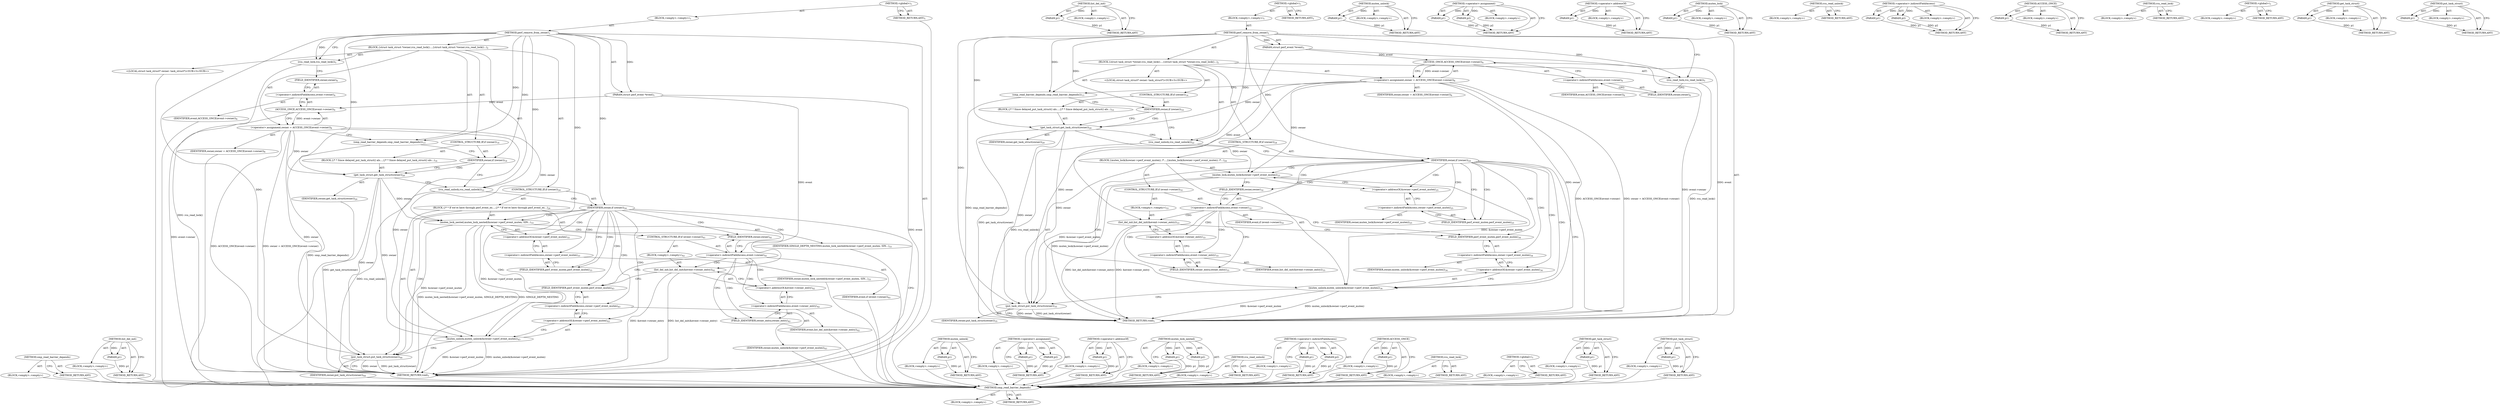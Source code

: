 digraph "put_task_struct" {
vulnerable_87 [label=<(METHOD,smp_read_barrier_depends)>];
vulnerable_88 [label=<(BLOCK,&lt;empty&gt;,&lt;empty&gt;)>];
vulnerable_89 [label=<(METHOD_RETURN,ANY)>];
vulnerable_105 [label=<(METHOD,list_del_init)>];
vulnerable_106 [label=<(PARAM,p1)>];
vulnerable_107 [label=<(BLOCK,&lt;empty&gt;,&lt;empty&gt;)>];
vulnerable_108 [label=<(METHOD_RETURN,ANY)>];
vulnerable_6 [label=<(METHOD,&lt;global&gt;)<SUB>1</SUB>>];
vulnerable_7 [label=<(BLOCK,&lt;empty&gt;,&lt;empty&gt;)<SUB>1</SUB>>];
vulnerable_8 [label=<(METHOD,perf_remove_from_owner)<SUB>1</SUB>>];
vulnerable_9 [label=<(PARAM,struct perf_event *event)<SUB>1</SUB>>];
vulnerable_10 [label=<(BLOCK,{
	struct task_struct *owner;

	rcu_read_lock()...,{
	struct task_struct *owner;

	rcu_read_lock()...)<SUB>2</SUB>>];
vulnerable_11 [label="<(LOCAL,struct task_struct* owner: task_struct*)<SUB>3</SUB>>"];
vulnerable_12 [label=<(rcu_read_lock,rcu_read_lock())<SUB>5</SUB>>];
vulnerable_13 [label=<(&lt;operator&gt;.assignment,owner = ACCESS_ONCE(event-&gt;owner))<SUB>6</SUB>>];
vulnerable_14 [label=<(IDENTIFIER,owner,owner = ACCESS_ONCE(event-&gt;owner))<SUB>6</SUB>>];
vulnerable_15 [label=<(ACCESS_ONCE,ACCESS_ONCE(event-&gt;owner))<SUB>6</SUB>>];
vulnerable_16 [label=<(&lt;operator&gt;.indirectFieldAccess,event-&gt;owner)<SUB>6</SUB>>];
vulnerable_17 [label=<(IDENTIFIER,event,ACCESS_ONCE(event-&gt;owner))<SUB>6</SUB>>];
vulnerable_18 [label=<(FIELD_IDENTIFIER,owner,owner)<SUB>6</SUB>>];
vulnerable_19 [label=<(smp_read_barrier_depends,smp_read_barrier_depends())<SUB>13</SUB>>];
vulnerable_20 [label=<(CONTROL_STRUCTURE,IF,if (owner))<SUB>14</SUB>>];
vulnerable_21 [label=<(IDENTIFIER,owner,if (owner))<SUB>14</SUB>>];
vulnerable_22 [label=<(BLOCK,{
		/*
		 * Since delayed_put_task_struct() als...,{
		/*
		 * Since delayed_put_task_struct() als...)<SUB>14</SUB>>];
vulnerable_23 [label=<(get_task_struct,get_task_struct(owner))<SUB>20</SUB>>];
vulnerable_24 [label=<(IDENTIFIER,owner,get_task_struct(owner))<SUB>20</SUB>>];
vulnerable_25 [label=<(rcu_read_unlock,rcu_read_unlock())<SUB>22</SUB>>];
vulnerable_26 [label=<(CONTROL_STRUCTURE,IF,if (owner))<SUB>24</SUB>>];
vulnerable_27 [label=<(IDENTIFIER,owner,if (owner))<SUB>24</SUB>>];
vulnerable_28 [label=<(BLOCK,{
		mutex_lock(&amp;owner-&gt;perf_event_mutex);
 		/*...,{
		mutex_lock(&amp;owner-&gt;perf_event_mutex);
 		/*...)<SUB>24</SUB>>];
vulnerable_29 [label=<(mutex_lock,mutex_lock(&amp;owner-&gt;perf_event_mutex))<SUB>25</SUB>>];
vulnerable_30 [label=<(&lt;operator&gt;.addressOf,&amp;owner-&gt;perf_event_mutex)<SUB>25</SUB>>];
vulnerable_31 [label=<(&lt;operator&gt;.indirectFieldAccess,owner-&gt;perf_event_mutex)<SUB>25</SUB>>];
vulnerable_32 [label=<(IDENTIFIER,owner,mutex_lock(&amp;owner-&gt;perf_event_mutex))<SUB>25</SUB>>];
vulnerable_33 [label=<(FIELD_IDENTIFIER,perf_event_mutex,perf_event_mutex)<SUB>25</SUB>>];
vulnerable_34 [label=<(CONTROL_STRUCTURE,IF,if (event-&gt;owner))<SUB>32</SUB>>];
vulnerable_35 [label=<(&lt;operator&gt;.indirectFieldAccess,event-&gt;owner)<SUB>32</SUB>>];
vulnerable_36 [label=<(IDENTIFIER,event,if (event-&gt;owner))<SUB>32</SUB>>];
vulnerable_37 [label=<(FIELD_IDENTIFIER,owner,owner)<SUB>32</SUB>>];
vulnerable_38 [label=<(BLOCK,&lt;empty&gt;,&lt;empty&gt;)<SUB>33</SUB>>];
vulnerable_39 [label=<(list_del_init,list_del_init(&amp;event-&gt;owner_entry))<SUB>33</SUB>>];
vulnerable_40 [label=<(&lt;operator&gt;.addressOf,&amp;event-&gt;owner_entry)<SUB>33</SUB>>];
vulnerable_41 [label=<(&lt;operator&gt;.indirectFieldAccess,event-&gt;owner_entry)<SUB>33</SUB>>];
vulnerable_42 [label=<(IDENTIFIER,event,list_del_init(&amp;event-&gt;owner_entry))<SUB>33</SUB>>];
vulnerable_43 [label=<(FIELD_IDENTIFIER,owner_entry,owner_entry)<SUB>33</SUB>>];
vulnerable_44 [label=<(mutex_unlock,mutex_unlock(&amp;owner-&gt;perf_event_mutex))<SUB>34</SUB>>];
vulnerable_45 [label=<(&lt;operator&gt;.addressOf,&amp;owner-&gt;perf_event_mutex)<SUB>34</SUB>>];
vulnerable_46 [label=<(&lt;operator&gt;.indirectFieldAccess,owner-&gt;perf_event_mutex)<SUB>34</SUB>>];
vulnerable_47 [label=<(IDENTIFIER,owner,mutex_unlock(&amp;owner-&gt;perf_event_mutex))<SUB>34</SUB>>];
vulnerable_48 [label=<(FIELD_IDENTIFIER,perf_event_mutex,perf_event_mutex)<SUB>34</SUB>>];
vulnerable_49 [label=<(put_task_struct,put_task_struct(owner))<SUB>35</SUB>>];
vulnerable_50 [label=<(IDENTIFIER,owner,put_task_struct(owner))<SUB>35</SUB>>];
vulnerable_51 [label=<(METHOD_RETURN,void)<SUB>1</SUB>>];
vulnerable_53 [label=<(METHOD_RETURN,ANY)<SUB>1</SUB>>];
vulnerable_109 [label=<(METHOD,mutex_unlock)>];
vulnerable_110 [label=<(PARAM,p1)>];
vulnerable_111 [label=<(BLOCK,&lt;empty&gt;,&lt;empty&gt;)>];
vulnerable_112 [label=<(METHOD_RETURN,ANY)>];
vulnerable_73 [label=<(METHOD,&lt;operator&gt;.assignment)>];
vulnerable_74 [label=<(PARAM,p1)>];
vulnerable_75 [label=<(PARAM,p2)>];
vulnerable_76 [label=<(BLOCK,&lt;empty&gt;,&lt;empty&gt;)>];
vulnerable_77 [label=<(METHOD_RETURN,ANY)>];
vulnerable_101 [label=<(METHOD,&lt;operator&gt;.addressOf)>];
vulnerable_102 [label=<(PARAM,p1)>];
vulnerable_103 [label=<(BLOCK,&lt;empty&gt;,&lt;empty&gt;)>];
vulnerable_104 [label=<(METHOD_RETURN,ANY)>];
vulnerable_97 [label=<(METHOD,mutex_lock)>];
vulnerable_98 [label=<(PARAM,p1)>];
vulnerable_99 [label=<(BLOCK,&lt;empty&gt;,&lt;empty&gt;)>];
vulnerable_100 [label=<(METHOD_RETURN,ANY)>];
vulnerable_94 [label=<(METHOD,rcu_read_unlock)>];
vulnerable_95 [label=<(BLOCK,&lt;empty&gt;,&lt;empty&gt;)>];
vulnerable_96 [label=<(METHOD_RETURN,ANY)>];
vulnerable_82 [label=<(METHOD,&lt;operator&gt;.indirectFieldAccess)>];
vulnerable_83 [label=<(PARAM,p1)>];
vulnerable_84 [label=<(PARAM,p2)>];
vulnerable_85 [label=<(BLOCK,&lt;empty&gt;,&lt;empty&gt;)>];
vulnerable_86 [label=<(METHOD_RETURN,ANY)>];
vulnerable_78 [label=<(METHOD,ACCESS_ONCE)>];
vulnerable_79 [label=<(PARAM,p1)>];
vulnerable_80 [label=<(BLOCK,&lt;empty&gt;,&lt;empty&gt;)>];
vulnerable_81 [label=<(METHOD_RETURN,ANY)>];
vulnerable_70 [label=<(METHOD,rcu_read_lock)>];
vulnerable_71 [label=<(BLOCK,&lt;empty&gt;,&lt;empty&gt;)>];
vulnerable_72 [label=<(METHOD_RETURN,ANY)>];
vulnerable_64 [label=<(METHOD,&lt;global&gt;)<SUB>1</SUB>>];
vulnerable_65 [label=<(BLOCK,&lt;empty&gt;,&lt;empty&gt;)>];
vulnerable_66 [label=<(METHOD_RETURN,ANY)>];
vulnerable_90 [label=<(METHOD,get_task_struct)>];
vulnerable_91 [label=<(PARAM,p1)>];
vulnerable_92 [label=<(BLOCK,&lt;empty&gt;,&lt;empty&gt;)>];
vulnerable_93 [label=<(METHOD_RETURN,ANY)>];
vulnerable_113 [label=<(METHOD,put_task_struct)>];
vulnerable_114 [label=<(PARAM,p1)>];
vulnerable_115 [label=<(BLOCK,&lt;empty&gt;,&lt;empty&gt;)>];
vulnerable_116 [label=<(METHOD_RETURN,ANY)>];
fixed_88 [label=<(METHOD,smp_read_barrier_depends)>];
fixed_89 [label=<(BLOCK,&lt;empty&gt;,&lt;empty&gt;)>];
fixed_90 [label=<(METHOD_RETURN,ANY)>];
fixed_107 [label=<(METHOD,list_del_init)>];
fixed_108 [label=<(PARAM,p1)>];
fixed_109 [label=<(BLOCK,&lt;empty&gt;,&lt;empty&gt;)>];
fixed_110 [label=<(METHOD_RETURN,ANY)>];
fixed_6 [label=<(METHOD,&lt;global&gt;)<SUB>1</SUB>>];
fixed_7 [label=<(BLOCK,&lt;empty&gt;,&lt;empty&gt;)<SUB>1</SUB>>];
fixed_8 [label=<(METHOD,perf_remove_from_owner)<SUB>1</SUB>>];
fixed_9 [label=<(PARAM,struct perf_event *event)<SUB>1</SUB>>];
fixed_10 [label=<(BLOCK,{
	struct task_struct *owner;

	rcu_read_lock()...,{
	struct task_struct *owner;

	rcu_read_lock()...)<SUB>2</SUB>>];
fixed_11 [label="<(LOCAL,struct task_struct* owner: task_struct*)<SUB>3</SUB>>"];
fixed_12 [label=<(rcu_read_lock,rcu_read_lock())<SUB>5</SUB>>];
fixed_13 [label=<(&lt;operator&gt;.assignment,owner = ACCESS_ONCE(event-&gt;owner))<SUB>6</SUB>>];
fixed_14 [label=<(IDENTIFIER,owner,owner = ACCESS_ONCE(event-&gt;owner))<SUB>6</SUB>>];
fixed_15 [label=<(ACCESS_ONCE,ACCESS_ONCE(event-&gt;owner))<SUB>6</SUB>>];
fixed_16 [label=<(&lt;operator&gt;.indirectFieldAccess,event-&gt;owner)<SUB>6</SUB>>];
fixed_17 [label=<(IDENTIFIER,event,ACCESS_ONCE(event-&gt;owner))<SUB>6</SUB>>];
fixed_18 [label=<(FIELD_IDENTIFIER,owner,owner)<SUB>6</SUB>>];
fixed_19 [label=<(smp_read_barrier_depends,smp_read_barrier_depends())<SUB>13</SUB>>];
fixed_20 [label=<(CONTROL_STRUCTURE,IF,if (owner))<SUB>14</SUB>>];
fixed_21 [label=<(IDENTIFIER,owner,if (owner))<SUB>14</SUB>>];
fixed_22 [label=<(BLOCK,{
		/*
		 * Since delayed_put_task_struct() als...,{
		/*
		 * Since delayed_put_task_struct() als...)<SUB>14</SUB>>];
fixed_23 [label=<(get_task_struct,get_task_struct(owner))<SUB>20</SUB>>];
fixed_24 [label=<(IDENTIFIER,owner,get_task_struct(owner))<SUB>20</SUB>>];
fixed_25 [label=<(rcu_read_unlock,rcu_read_unlock())<SUB>22</SUB>>];
fixed_26 [label=<(CONTROL_STRUCTURE,IF,if (owner))<SUB>24</SUB>>];
fixed_27 [label=<(IDENTIFIER,owner,if (owner))<SUB>24</SUB>>];
fixed_28 [label=<(BLOCK,{
		/*
		 * If we're here through perf_event_ex...,{
		/*
		 * If we're here through perf_event_ex...)<SUB>24</SUB>>];
fixed_29 [label=<(mutex_lock_nested,mutex_lock_nested(&amp;owner-&gt;perf_event_mutex, SIN...)<SUB>33</SUB>>];
fixed_30 [label=<(&lt;operator&gt;.addressOf,&amp;owner-&gt;perf_event_mutex)<SUB>33</SUB>>];
fixed_31 [label=<(&lt;operator&gt;.indirectFieldAccess,owner-&gt;perf_event_mutex)<SUB>33</SUB>>];
fixed_32 [label=<(IDENTIFIER,owner,mutex_lock_nested(&amp;owner-&gt;perf_event_mutex, SIN...)<SUB>33</SUB>>];
fixed_33 [label=<(FIELD_IDENTIFIER,perf_event_mutex,perf_event_mutex)<SUB>33</SUB>>];
fixed_34 [label=<(IDENTIFIER,SINGLE_DEPTH_NESTING,mutex_lock_nested(&amp;owner-&gt;perf_event_mutex, SIN...)<SUB>33</SUB>>];
fixed_35 [label=<(CONTROL_STRUCTURE,IF,if (event-&gt;owner))<SUB>41</SUB>>];
fixed_36 [label=<(&lt;operator&gt;.indirectFieldAccess,event-&gt;owner)<SUB>41</SUB>>];
fixed_37 [label=<(IDENTIFIER,event,if (event-&gt;owner))<SUB>41</SUB>>];
fixed_38 [label=<(FIELD_IDENTIFIER,owner,owner)<SUB>41</SUB>>];
fixed_39 [label=<(BLOCK,&lt;empty&gt;,&lt;empty&gt;)<SUB>42</SUB>>];
fixed_40 [label=<(list_del_init,list_del_init(&amp;event-&gt;owner_entry))<SUB>42</SUB>>];
fixed_41 [label=<(&lt;operator&gt;.addressOf,&amp;event-&gt;owner_entry)<SUB>42</SUB>>];
fixed_42 [label=<(&lt;operator&gt;.indirectFieldAccess,event-&gt;owner_entry)<SUB>42</SUB>>];
fixed_43 [label=<(IDENTIFIER,event,list_del_init(&amp;event-&gt;owner_entry))<SUB>42</SUB>>];
fixed_44 [label=<(FIELD_IDENTIFIER,owner_entry,owner_entry)<SUB>42</SUB>>];
fixed_45 [label=<(mutex_unlock,mutex_unlock(&amp;owner-&gt;perf_event_mutex))<SUB>43</SUB>>];
fixed_46 [label=<(&lt;operator&gt;.addressOf,&amp;owner-&gt;perf_event_mutex)<SUB>43</SUB>>];
fixed_47 [label=<(&lt;operator&gt;.indirectFieldAccess,owner-&gt;perf_event_mutex)<SUB>43</SUB>>];
fixed_48 [label=<(IDENTIFIER,owner,mutex_unlock(&amp;owner-&gt;perf_event_mutex))<SUB>43</SUB>>];
fixed_49 [label=<(FIELD_IDENTIFIER,perf_event_mutex,perf_event_mutex)<SUB>43</SUB>>];
fixed_50 [label=<(put_task_struct,put_task_struct(owner))<SUB>44</SUB>>];
fixed_51 [label=<(IDENTIFIER,owner,put_task_struct(owner))<SUB>44</SUB>>];
fixed_52 [label=<(METHOD_RETURN,void)<SUB>1</SUB>>];
fixed_54 [label=<(METHOD_RETURN,ANY)<SUB>1</SUB>>];
fixed_111 [label=<(METHOD,mutex_unlock)>];
fixed_112 [label=<(PARAM,p1)>];
fixed_113 [label=<(BLOCK,&lt;empty&gt;,&lt;empty&gt;)>];
fixed_114 [label=<(METHOD_RETURN,ANY)>];
fixed_74 [label=<(METHOD,&lt;operator&gt;.assignment)>];
fixed_75 [label=<(PARAM,p1)>];
fixed_76 [label=<(PARAM,p2)>];
fixed_77 [label=<(BLOCK,&lt;empty&gt;,&lt;empty&gt;)>];
fixed_78 [label=<(METHOD_RETURN,ANY)>];
fixed_103 [label=<(METHOD,&lt;operator&gt;.addressOf)>];
fixed_104 [label=<(PARAM,p1)>];
fixed_105 [label=<(BLOCK,&lt;empty&gt;,&lt;empty&gt;)>];
fixed_106 [label=<(METHOD_RETURN,ANY)>];
fixed_98 [label=<(METHOD,mutex_lock_nested)>];
fixed_99 [label=<(PARAM,p1)>];
fixed_100 [label=<(PARAM,p2)>];
fixed_101 [label=<(BLOCK,&lt;empty&gt;,&lt;empty&gt;)>];
fixed_102 [label=<(METHOD_RETURN,ANY)>];
fixed_95 [label=<(METHOD,rcu_read_unlock)>];
fixed_96 [label=<(BLOCK,&lt;empty&gt;,&lt;empty&gt;)>];
fixed_97 [label=<(METHOD_RETURN,ANY)>];
fixed_83 [label=<(METHOD,&lt;operator&gt;.indirectFieldAccess)>];
fixed_84 [label=<(PARAM,p1)>];
fixed_85 [label=<(PARAM,p2)>];
fixed_86 [label=<(BLOCK,&lt;empty&gt;,&lt;empty&gt;)>];
fixed_87 [label=<(METHOD_RETURN,ANY)>];
fixed_79 [label=<(METHOD,ACCESS_ONCE)>];
fixed_80 [label=<(PARAM,p1)>];
fixed_81 [label=<(BLOCK,&lt;empty&gt;,&lt;empty&gt;)>];
fixed_82 [label=<(METHOD_RETURN,ANY)>];
fixed_71 [label=<(METHOD,rcu_read_lock)>];
fixed_72 [label=<(BLOCK,&lt;empty&gt;,&lt;empty&gt;)>];
fixed_73 [label=<(METHOD_RETURN,ANY)>];
fixed_65 [label=<(METHOD,&lt;global&gt;)<SUB>1</SUB>>];
fixed_66 [label=<(BLOCK,&lt;empty&gt;,&lt;empty&gt;)>];
fixed_67 [label=<(METHOD_RETURN,ANY)>];
fixed_91 [label=<(METHOD,get_task_struct)>];
fixed_92 [label=<(PARAM,p1)>];
fixed_93 [label=<(BLOCK,&lt;empty&gt;,&lt;empty&gt;)>];
fixed_94 [label=<(METHOD_RETURN,ANY)>];
fixed_115 [label=<(METHOD,put_task_struct)>];
fixed_116 [label=<(PARAM,p1)>];
fixed_117 [label=<(BLOCK,&lt;empty&gt;,&lt;empty&gt;)>];
fixed_118 [label=<(METHOD_RETURN,ANY)>];
vulnerable_87 -> vulnerable_88  [key=0, label="AST: "];
vulnerable_87 -> vulnerable_89  [key=0, label="AST: "];
vulnerable_87 -> vulnerable_89  [key=1, label="CFG: "];
vulnerable_105 -> vulnerable_106  [key=0, label="AST: "];
vulnerable_105 -> vulnerable_106  [key=1, label="DDG: "];
vulnerable_105 -> vulnerable_107  [key=0, label="AST: "];
vulnerable_105 -> vulnerable_108  [key=0, label="AST: "];
vulnerable_105 -> vulnerable_108  [key=1, label="CFG: "];
vulnerable_106 -> vulnerable_108  [key=0, label="DDG: p1"];
vulnerable_6 -> vulnerable_7  [key=0, label="AST: "];
vulnerable_6 -> vulnerable_53  [key=0, label="AST: "];
vulnerable_6 -> vulnerable_53  [key=1, label="CFG: "];
vulnerable_7 -> vulnerable_8  [key=0, label="AST: "];
vulnerable_8 -> vulnerable_9  [key=0, label="AST: "];
vulnerable_8 -> vulnerable_9  [key=1, label="DDG: "];
vulnerable_8 -> vulnerable_10  [key=0, label="AST: "];
vulnerable_8 -> vulnerable_51  [key=0, label="AST: "];
vulnerable_8 -> vulnerable_12  [key=0, label="CFG: "];
vulnerable_8 -> vulnerable_12  [key=1, label="DDG: "];
vulnerable_8 -> vulnerable_19  [key=0, label="DDG: "];
vulnerable_8 -> vulnerable_25  [key=0, label="DDG: "];
vulnerable_8 -> vulnerable_21  [key=0, label="DDG: "];
vulnerable_8 -> vulnerable_27  [key=0, label="DDG: "];
vulnerable_8 -> vulnerable_23  [key=0, label="DDG: "];
vulnerable_8 -> vulnerable_49  [key=0, label="DDG: "];
vulnerable_9 -> vulnerable_51  [key=0, label="DDG: event"];
vulnerable_9 -> vulnerable_15  [key=0, label="DDG: event"];
vulnerable_9 -> vulnerable_39  [key=0, label="DDG: event"];
vulnerable_10 -> vulnerable_11  [key=0, label="AST: "];
vulnerable_10 -> vulnerable_12  [key=0, label="AST: "];
vulnerable_10 -> vulnerable_13  [key=0, label="AST: "];
vulnerable_10 -> vulnerable_19  [key=0, label="AST: "];
vulnerable_10 -> vulnerable_20  [key=0, label="AST: "];
vulnerable_10 -> vulnerable_25  [key=0, label="AST: "];
vulnerable_10 -> vulnerable_26  [key=0, label="AST: "];
vulnerable_12 -> vulnerable_18  [key=0, label="CFG: "];
vulnerable_12 -> vulnerable_51  [key=0, label="DDG: rcu_read_lock()"];
vulnerable_13 -> vulnerable_14  [key=0, label="AST: "];
vulnerable_13 -> vulnerable_15  [key=0, label="AST: "];
vulnerable_13 -> vulnerable_19  [key=0, label="CFG: "];
vulnerable_13 -> vulnerable_51  [key=0, label="DDG: ACCESS_ONCE(event-&gt;owner)"];
vulnerable_13 -> vulnerable_51  [key=1, label="DDG: owner = ACCESS_ONCE(event-&gt;owner)"];
vulnerable_13 -> vulnerable_23  [key=0, label="DDG: owner"];
vulnerable_13 -> vulnerable_29  [key=0, label="DDG: owner"];
vulnerable_13 -> vulnerable_44  [key=0, label="DDG: owner"];
vulnerable_13 -> vulnerable_49  [key=0, label="DDG: owner"];
vulnerable_15 -> vulnerable_16  [key=0, label="AST: "];
vulnerable_15 -> vulnerable_13  [key=0, label="CFG: "];
vulnerable_15 -> vulnerable_13  [key=1, label="DDG: event-&gt;owner"];
vulnerable_15 -> vulnerable_51  [key=0, label="DDG: event-&gt;owner"];
vulnerable_16 -> vulnerable_17  [key=0, label="AST: "];
vulnerable_16 -> vulnerable_18  [key=0, label="AST: "];
vulnerable_16 -> vulnerable_15  [key=0, label="CFG: "];
vulnerable_18 -> vulnerable_16  [key=0, label="CFG: "];
vulnerable_19 -> vulnerable_21  [key=0, label="CFG: "];
vulnerable_19 -> vulnerable_51  [key=0, label="DDG: smp_read_barrier_depends()"];
vulnerable_20 -> vulnerable_21  [key=0, label="AST: "];
vulnerable_20 -> vulnerable_22  [key=0, label="AST: "];
vulnerable_21 -> vulnerable_25  [key=0, label="CFG: "];
vulnerable_21 -> vulnerable_23  [key=0, label="CFG: "];
vulnerable_21 -> vulnerable_23  [key=1, label="CDG: "];
vulnerable_22 -> vulnerable_23  [key=0, label="AST: "];
vulnerable_23 -> vulnerable_24  [key=0, label="AST: "];
vulnerable_23 -> vulnerable_25  [key=0, label="CFG: "];
vulnerable_23 -> vulnerable_51  [key=0, label="DDG: get_task_struct(owner)"];
vulnerable_23 -> vulnerable_29  [key=0, label="DDG: owner"];
vulnerable_23 -> vulnerable_44  [key=0, label="DDG: owner"];
vulnerable_23 -> vulnerable_49  [key=0, label="DDG: owner"];
vulnerable_25 -> vulnerable_27  [key=0, label="CFG: "];
vulnerable_25 -> vulnerable_51  [key=0, label="DDG: rcu_read_unlock()"];
vulnerable_26 -> vulnerable_27  [key=0, label="AST: "];
vulnerable_26 -> vulnerable_28  [key=0, label="AST: "];
vulnerable_27 -> vulnerable_51  [key=0, label="CFG: "];
vulnerable_27 -> vulnerable_33  [key=0, label="CFG: "];
vulnerable_27 -> vulnerable_33  [key=1, label="CDG: "];
vulnerable_27 -> vulnerable_30  [key=0, label="CDG: "];
vulnerable_27 -> vulnerable_29  [key=0, label="CDG: "];
vulnerable_27 -> vulnerable_48  [key=0, label="CDG: "];
vulnerable_27 -> vulnerable_49  [key=0, label="CDG: "];
vulnerable_27 -> vulnerable_44  [key=0, label="CDG: "];
vulnerable_27 -> vulnerable_35  [key=0, label="CDG: "];
vulnerable_27 -> vulnerable_37  [key=0, label="CDG: "];
vulnerable_27 -> vulnerable_46  [key=0, label="CDG: "];
vulnerable_27 -> vulnerable_45  [key=0, label="CDG: "];
vulnerable_27 -> vulnerable_31  [key=0, label="CDG: "];
vulnerable_28 -> vulnerable_29  [key=0, label="AST: "];
vulnerable_28 -> vulnerable_34  [key=0, label="AST: "];
vulnerable_28 -> vulnerable_44  [key=0, label="AST: "];
vulnerable_28 -> vulnerable_49  [key=0, label="AST: "];
vulnerable_29 -> vulnerable_30  [key=0, label="AST: "];
vulnerable_29 -> vulnerable_37  [key=0, label="CFG: "];
vulnerable_29 -> vulnerable_51  [key=0, label="DDG: mutex_lock(&amp;owner-&gt;perf_event_mutex)"];
vulnerable_29 -> vulnerable_44  [key=0, label="DDG: &amp;owner-&gt;perf_event_mutex"];
vulnerable_29 -> vulnerable_49  [key=0, label="DDG: &amp;owner-&gt;perf_event_mutex"];
vulnerable_30 -> vulnerable_31  [key=0, label="AST: "];
vulnerable_30 -> vulnerable_29  [key=0, label="CFG: "];
vulnerable_31 -> vulnerable_32  [key=0, label="AST: "];
vulnerable_31 -> vulnerable_33  [key=0, label="AST: "];
vulnerable_31 -> vulnerable_30  [key=0, label="CFG: "];
vulnerable_33 -> vulnerable_31  [key=0, label="CFG: "];
vulnerable_34 -> vulnerable_35  [key=0, label="AST: "];
vulnerable_34 -> vulnerable_38  [key=0, label="AST: "];
vulnerable_35 -> vulnerable_36  [key=0, label="AST: "];
vulnerable_35 -> vulnerable_37  [key=0, label="AST: "];
vulnerable_35 -> vulnerable_43  [key=0, label="CFG: "];
vulnerable_35 -> vulnerable_43  [key=1, label="CDG: "];
vulnerable_35 -> vulnerable_48  [key=0, label="CFG: "];
vulnerable_35 -> vulnerable_40  [key=0, label="CDG: "];
vulnerable_35 -> vulnerable_41  [key=0, label="CDG: "];
vulnerable_35 -> vulnerable_39  [key=0, label="CDG: "];
vulnerable_37 -> vulnerable_35  [key=0, label="CFG: "];
vulnerable_38 -> vulnerable_39  [key=0, label="AST: "];
vulnerable_39 -> vulnerable_40  [key=0, label="AST: "];
vulnerable_39 -> vulnerable_48  [key=0, label="CFG: "];
vulnerable_39 -> vulnerable_51  [key=0, label="DDG: &amp;event-&gt;owner_entry"];
vulnerable_39 -> vulnerable_51  [key=1, label="DDG: list_del_init(&amp;event-&gt;owner_entry)"];
vulnerable_40 -> vulnerable_41  [key=0, label="AST: "];
vulnerable_40 -> vulnerable_39  [key=0, label="CFG: "];
vulnerable_41 -> vulnerable_42  [key=0, label="AST: "];
vulnerable_41 -> vulnerable_43  [key=0, label="AST: "];
vulnerable_41 -> vulnerable_40  [key=0, label="CFG: "];
vulnerable_43 -> vulnerable_41  [key=0, label="CFG: "];
vulnerable_44 -> vulnerable_45  [key=0, label="AST: "];
vulnerable_44 -> vulnerable_49  [key=0, label="CFG: "];
vulnerable_44 -> vulnerable_51  [key=0, label="DDG: &amp;owner-&gt;perf_event_mutex"];
vulnerable_44 -> vulnerable_51  [key=1, label="DDG: mutex_unlock(&amp;owner-&gt;perf_event_mutex)"];
vulnerable_45 -> vulnerable_46  [key=0, label="AST: "];
vulnerable_45 -> vulnerable_44  [key=0, label="CFG: "];
vulnerable_46 -> vulnerable_47  [key=0, label="AST: "];
vulnerable_46 -> vulnerable_48  [key=0, label="AST: "];
vulnerable_46 -> vulnerable_45  [key=0, label="CFG: "];
vulnerable_48 -> vulnerable_46  [key=0, label="CFG: "];
vulnerable_49 -> vulnerable_50  [key=0, label="AST: "];
vulnerable_49 -> vulnerable_51  [key=0, label="CFG: "];
vulnerable_49 -> vulnerable_51  [key=1, label="DDG: owner"];
vulnerable_49 -> vulnerable_51  [key=2, label="DDG: put_task_struct(owner)"];
vulnerable_109 -> vulnerable_110  [key=0, label="AST: "];
vulnerable_109 -> vulnerable_110  [key=1, label="DDG: "];
vulnerable_109 -> vulnerable_111  [key=0, label="AST: "];
vulnerable_109 -> vulnerable_112  [key=0, label="AST: "];
vulnerable_109 -> vulnerable_112  [key=1, label="CFG: "];
vulnerable_110 -> vulnerable_112  [key=0, label="DDG: p1"];
vulnerable_73 -> vulnerable_74  [key=0, label="AST: "];
vulnerable_73 -> vulnerable_74  [key=1, label="DDG: "];
vulnerable_73 -> vulnerable_76  [key=0, label="AST: "];
vulnerable_73 -> vulnerable_75  [key=0, label="AST: "];
vulnerable_73 -> vulnerable_75  [key=1, label="DDG: "];
vulnerable_73 -> vulnerable_77  [key=0, label="AST: "];
vulnerable_73 -> vulnerable_77  [key=1, label="CFG: "];
vulnerable_74 -> vulnerable_77  [key=0, label="DDG: p1"];
vulnerable_75 -> vulnerable_77  [key=0, label="DDG: p2"];
vulnerable_101 -> vulnerable_102  [key=0, label="AST: "];
vulnerable_101 -> vulnerable_102  [key=1, label="DDG: "];
vulnerable_101 -> vulnerable_103  [key=0, label="AST: "];
vulnerable_101 -> vulnerable_104  [key=0, label="AST: "];
vulnerable_101 -> vulnerable_104  [key=1, label="CFG: "];
vulnerable_102 -> vulnerable_104  [key=0, label="DDG: p1"];
vulnerable_97 -> vulnerable_98  [key=0, label="AST: "];
vulnerable_97 -> vulnerable_98  [key=1, label="DDG: "];
vulnerable_97 -> vulnerable_99  [key=0, label="AST: "];
vulnerable_97 -> vulnerable_100  [key=0, label="AST: "];
vulnerable_97 -> vulnerable_100  [key=1, label="CFG: "];
vulnerable_98 -> vulnerable_100  [key=0, label="DDG: p1"];
vulnerable_94 -> vulnerable_95  [key=0, label="AST: "];
vulnerable_94 -> vulnerable_96  [key=0, label="AST: "];
vulnerable_94 -> vulnerable_96  [key=1, label="CFG: "];
vulnerable_82 -> vulnerable_83  [key=0, label="AST: "];
vulnerable_82 -> vulnerable_83  [key=1, label="DDG: "];
vulnerable_82 -> vulnerable_85  [key=0, label="AST: "];
vulnerable_82 -> vulnerable_84  [key=0, label="AST: "];
vulnerable_82 -> vulnerable_84  [key=1, label="DDG: "];
vulnerable_82 -> vulnerable_86  [key=0, label="AST: "];
vulnerable_82 -> vulnerable_86  [key=1, label="CFG: "];
vulnerable_83 -> vulnerable_86  [key=0, label="DDG: p1"];
vulnerable_84 -> vulnerable_86  [key=0, label="DDG: p2"];
vulnerable_78 -> vulnerable_79  [key=0, label="AST: "];
vulnerable_78 -> vulnerable_79  [key=1, label="DDG: "];
vulnerable_78 -> vulnerable_80  [key=0, label="AST: "];
vulnerable_78 -> vulnerable_81  [key=0, label="AST: "];
vulnerable_78 -> vulnerable_81  [key=1, label="CFG: "];
vulnerable_79 -> vulnerable_81  [key=0, label="DDG: p1"];
vulnerable_70 -> vulnerable_71  [key=0, label="AST: "];
vulnerable_70 -> vulnerable_72  [key=0, label="AST: "];
vulnerable_70 -> vulnerable_72  [key=1, label="CFG: "];
vulnerable_64 -> vulnerable_65  [key=0, label="AST: "];
vulnerable_64 -> vulnerable_66  [key=0, label="AST: "];
vulnerable_64 -> vulnerable_66  [key=1, label="CFG: "];
vulnerable_90 -> vulnerable_91  [key=0, label="AST: "];
vulnerable_90 -> vulnerable_91  [key=1, label="DDG: "];
vulnerable_90 -> vulnerable_92  [key=0, label="AST: "];
vulnerable_90 -> vulnerable_93  [key=0, label="AST: "];
vulnerable_90 -> vulnerable_93  [key=1, label="CFG: "];
vulnerable_91 -> vulnerable_93  [key=0, label="DDG: p1"];
vulnerable_113 -> vulnerable_114  [key=0, label="AST: "];
vulnerable_113 -> vulnerable_114  [key=1, label="DDG: "];
vulnerable_113 -> vulnerable_115  [key=0, label="AST: "];
vulnerable_113 -> vulnerable_116  [key=0, label="AST: "];
vulnerable_113 -> vulnerable_116  [key=1, label="CFG: "];
vulnerable_114 -> vulnerable_116  [key=0, label="DDG: p1"];
fixed_88 -> fixed_89  [key=0, label="AST: "];
fixed_88 -> fixed_90  [key=0, label="AST: "];
fixed_88 -> fixed_90  [key=1, label="CFG: "];
fixed_89 -> vulnerable_87  [key=0];
fixed_90 -> vulnerable_87  [key=0];
fixed_107 -> fixed_108  [key=0, label="AST: "];
fixed_107 -> fixed_108  [key=1, label="DDG: "];
fixed_107 -> fixed_109  [key=0, label="AST: "];
fixed_107 -> fixed_110  [key=0, label="AST: "];
fixed_107 -> fixed_110  [key=1, label="CFG: "];
fixed_108 -> fixed_110  [key=0, label="DDG: p1"];
fixed_109 -> vulnerable_87  [key=0];
fixed_110 -> vulnerable_87  [key=0];
fixed_6 -> fixed_7  [key=0, label="AST: "];
fixed_6 -> fixed_54  [key=0, label="AST: "];
fixed_6 -> fixed_54  [key=1, label="CFG: "];
fixed_7 -> fixed_8  [key=0, label="AST: "];
fixed_8 -> fixed_9  [key=0, label="AST: "];
fixed_8 -> fixed_9  [key=1, label="DDG: "];
fixed_8 -> fixed_10  [key=0, label="AST: "];
fixed_8 -> fixed_52  [key=0, label="AST: "];
fixed_8 -> fixed_12  [key=0, label="CFG: "];
fixed_8 -> fixed_12  [key=1, label="DDG: "];
fixed_8 -> fixed_19  [key=0, label="DDG: "];
fixed_8 -> fixed_25  [key=0, label="DDG: "];
fixed_8 -> fixed_21  [key=0, label="DDG: "];
fixed_8 -> fixed_27  [key=0, label="DDG: "];
fixed_8 -> fixed_23  [key=0, label="DDG: "];
fixed_8 -> fixed_29  [key=0, label="DDG: "];
fixed_8 -> fixed_50  [key=0, label="DDG: "];
fixed_9 -> fixed_52  [key=0, label="DDG: event"];
fixed_9 -> fixed_15  [key=0, label="DDG: event"];
fixed_9 -> fixed_40  [key=0, label="DDG: event"];
fixed_10 -> fixed_11  [key=0, label="AST: "];
fixed_10 -> fixed_12  [key=0, label="AST: "];
fixed_10 -> fixed_13  [key=0, label="AST: "];
fixed_10 -> fixed_19  [key=0, label="AST: "];
fixed_10 -> fixed_20  [key=0, label="AST: "];
fixed_10 -> fixed_25  [key=0, label="AST: "];
fixed_10 -> fixed_26  [key=0, label="AST: "];
fixed_11 -> vulnerable_87  [key=0];
fixed_12 -> fixed_18  [key=0, label="CFG: "];
fixed_12 -> fixed_52  [key=0, label="DDG: rcu_read_lock()"];
fixed_13 -> fixed_14  [key=0, label="AST: "];
fixed_13 -> fixed_15  [key=0, label="AST: "];
fixed_13 -> fixed_19  [key=0, label="CFG: "];
fixed_13 -> fixed_52  [key=0, label="DDG: ACCESS_ONCE(event-&gt;owner)"];
fixed_13 -> fixed_52  [key=1, label="DDG: owner = ACCESS_ONCE(event-&gt;owner)"];
fixed_13 -> fixed_23  [key=0, label="DDG: owner"];
fixed_13 -> fixed_29  [key=0, label="DDG: owner"];
fixed_13 -> fixed_45  [key=0, label="DDG: owner"];
fixed_13 -> fixed_50  [key=0, label="DDG: owner"];
fixed_14 -> vulnerable_87  [key=0];
fixed_15 -> fixed_16  [key=0, label="AST: "];
fixed_15 -> fixed_13  [key=0, label="CFG: "];
fixed_15 -> fixed_13  [key=1, label="DDG: event-&gt;owner"];
fixed_15 -> fixed_52  [key=0, label="DDG: event-&gt;owner"];
fixed_16 -> fixed_17  [key=0, label="AST: "];
fixed_16 -> fixed_18  [key=0, label="AST: "];
fixed_16 -> fixed_15  [key=0, label="CFG: "];
fixed_17 -> vulnerable_87  [key=0];
fixed_18 -> fixed_16  [key=0, label="CFG: "];
fixed_19 -> fixed_21  [key=0, label="CFG: "];
fixed_19 -> fixed_52  [key=0, label="DDG: smp_read_barrier_depends()"];
fixed_20 -> fixed_21  [key=0, label="AST: "];
fixed_20 -> fixed_22  [key=0, label="AST: "];
fixed_21 -> fixed_25  [key=0, label="CFG: "];
fixed_21 -> fixed_23  [key=0, label="CFG: "];
fixed_21 -> fixed_23  [key=1, label="CDG: "];
fixed_22 -> fixed_23  [key=0, label="AST: "];
fixed_23 -> fixed_24  [key=0, label="AST: "];
fixed_23 -> fixed_25  [key=0, label="CFG: "];
fixed_23 -> fixed_52  [key=0, label="DDG: get_task_struct(owner)"];
fixed_23 -> fixed_29  [key=0, label="DDG: owner"];
fixed_23 -> fixed_45  [key=0, label="DDG: owner"];
fixed_23 -> fixed_50  [key=0, label="DDG: owner"];
fixed_24 -> vulnerable_87  [key=0];
fixed_25 -> fixed_27  [key=0, label="CFG: "];
fixed_25 -> fixed_52  [key=0, label="DDG: rcu_read_unlock()"];
fixed_26 -> fixed_27  [key=0, label="AST: "];
fixed_26 -> fixed_28  [key=0, label="AST: "];
fixed_27 -> fixed_52  [key=0, label="CFG: "];
fixed_27 -> fixed_33  [key=0, label="CFG: "];
fixed_27 -> fixed_33  [key=1, label="CDG: "];
fixed_27 -> fixed_47  [key=0, label="CDG: "];
fixed_27 -> fixed_30  [key=0, label="CDG: "];
fixed_27 -> fixed_29  [key=0, label="CDG: "];
fixed_27 -> fixed_49  [key=0, label="CDG: "];
fixed_27 -> fixed_50  [key=0, label="CDG: "];
fixed_27 -> fixed_36  [key=0, label="CDG: "];
fixed_27 -> fixed_46  [key=0, label="CDG: "];
fixed_27 -> fixed_38  [key=0, label="CDG: "];
fixed_27 -> fixed_45  [key=0, label="CDG: "];
fixed_27 -> fixed_31  [key=0, label="CDG: "];
fixed_28 -> fixed_29  [key=0, label="AST: "];
fixed_28 -> fixed_35  [key=0, label="AST: "];
fixed_28 -> fixed_45  [key=0, label="AST: "];
fixed_28 -> fixed_50  [key=0, label="AST: "];
fixed_29 -> fixed_30  [key=0, label="AST: "];
fixed_29 -> fixed_34  [key=0, label="AST: "];
fixed_29 -> fixed_38  [key=0, label="CFG: "];
fixed_29 -> fixed_52  [key=0, label="DDG: mutex_lock_nested(&amp;owner-&gt;perf_event_mutex, SINGLE_DEPTH_NESTING)"];
fixed_29 -> fixed_52  [key=1, label="DDG: SINGLE_DEPTH_NESTING"];
fixed_29 -> fixed_45  [key=0, label="DDG: &amp;owner-&gt;perf_event_mutex"];
fixed_29 -> fixed_50  [key=0, label="DDG: &amp;owner-&gt;perf_event_mutex"];
fixed_30 -> fixed_31  [key=0, label="AST: "];
fixed_30 -> fixed_29  [key=0, label="CFG: "];
fixed_31 -> fixed_32  [key=0, label="AST: "];
fixed_31 -> fixed_33  [key=0, label="AST: "];
fixed_31 -> fixed_30  [key=0, label="CFG: "];
fixed_32 -> vulnerable_87  [key=0];
fixed_33 -> fixed_31  [key=0, label="CFG: "];
fixed_34 -> vulnerable_87  [key=0];
fixed_35 -> fixed_36  [key=0, label="AST: "];
fixed_35 -> fixed_39  [key=0, label="AST: "];
fixed_36 -> fixed_37  [key=0, label="AST: "];
fixed_36 -> fixed_38  [key=0, label="AST: "];
fixed_36 -> fixed_44  [key=0, label="CFG: "];
fixed_36 -> fixed_44  [key=1, label="CDG: "];
fixed_36 -> fixed_49  [key=0, label="CFG: "];
fixed_36 -> fixed_40  [key=0, label="CDG: "];
fixed_36 -> fixed_42  [key=0, label="CDG: "];
fixed_36 -> fixed_41  [key=0, label="CDG: "];
fixed_37 -> vulnerable_87  [key=0];
fixed_38 -> fixed_36  [key=0, label="CFG: "];
fixed_39 -> fixed_40  [key=0, label="AST: "];
fixed_40 -> fixed_41  [key=0, label="AST: "];
fixed_40 -> fixed_49  [key=0, label="CFG: "];
fixed_40 -> fixed_52  [key=0, label="DDG: &amp;event-&gt;owner_entry"];
fixed_40 -> fixed_52  [key=1, label="DDG: list_del_init(&amp;event-&gt;owner_entry)"];
fixed_41 -> fixed_42  [key=0, label="AST: "];
fixed_41 -> fixed_40  [key=0, label="CFG: "];
fixed_42 -> fixed_43  [key=0, label="AST: "];
fixed_42 -> fixed_44  [key=0, label="AST: "];
fixed_42 -> fixed_41  [key=0, label="CFG: "];
fixed_43 -> vulnerable_87  [key=0];
fixed_44 -> fixed_42  [key=0, label="CFG: "];
fixed_45 -> fixed_46  [key=0, label="AST: "];
fixed_45 -> fixed_50  [key=0, label="CFG: "];
fixed_45 -> fixed_52  [key=0, label="DDG: &amp;owner-&gt;perf_event_mutex"];
fixed_45 -> fixed_52  [key=1, label="DDG: mutex_unlock(&amp;owner-&gt;perf_event_mutex)"];
fixed_46 -> fixed_47  [key=0, label="AST: "];
fixed_46 -> fixed_45  [key=0, label="CFG: "];
fixed_47 -> fixed_48  [key=0, label="AST: "];
fixed_47 -> fixed_49  [key=0, label="AST: "];
fixed_47 -> fixed_46  [key=0, label="CFG: "];
fixed_48 -> vulnerable_87  [key=0];
fixed_49 -> fixed_47  [key=0, label="CFG: "];
fixed_50 -> fixed_51  [key=0, label="AST: "];
fixed_50 -> fixed_52  [key=0, label="CFG: "];
fixed_50 -> fixed_52  [key=1, label="DDG: owner"];
fixed_50 -> fixed_52  [key=2, label="DDG: put_task_struct(owner)"];
fixed_51 -> vulnerable_87  [key=0];
fixed_52 -> vulnerable_87  [key=0];
fixed_54 -> vulnerable_87  [key=0];
fixed_111 -> fixed_112  [key=0, label="AST: "];
fixed_111 -> fixed_112  [key=1, label="DDG: "];
fixed_111 -> fixed_113  [key=0, label="AST: "];
fixed_111 -> fixed_114  [key=0, label="AST: "];
fixed_111 -> fixed_114  [key=1, label="CFG: "];
fixed_112 -> fixed_114  [key=0, label="DDG: p1"];
fixed_113 -> vulnerable_87  [key=0];
fixed_114 -> vulnerable_87  [key=0];
fixed_74 -> fixed_75  [key=0, label="AST: "];
fixed_74 -> fixed_75  [key=1, label="DDG: "];
fixed_74 -> fixed_77  [key=0, label="AST: "];
fixed_74 -> fixed_76  [key=0, label="AST: "];
fixed_74 -> fixed_76  [key=1, label="DDG: "];
fixed_74 -> fixed_78  [key=0, label="AST: "];
fixed_74 -> fixed_78  [key=1, label="CFG: "];
fixed_75 -> fixed_78  [key=0, label="DDG: p1"];
fixed_76 -> fixed_78  [key=0, label="DDG: p2"];
fixed_77 -> vulnerable_87  [key=0];
fixed_78 -> vulnerable_87  [key=0];
fixed_103 -> fixed_104  [key=0, label="AST: "];
fixed_103 -> fixed_104  [key=1, label="DDG: "];
fixed_103 -> fixed_105  [key=0, label="AST: "];
fixed_103 -> fixed_106  [key=0, label="AST: "];
fixed_103 -> fixed_106  [key=1, label="CFG: "];
fixed_104 -> fixed_106  [key=0, label="DDG: p1"];
fixed_105 -> vulnerable_87  [key=0];
fixed_106 -> vulnerable_87  [key=0];
fixed_98 -> fixed_99  [key=0, label="AST: "];
fixed_98 -> fixed_99  [key=1, label="DDG: "];
fixed_98 -> fixed_101  [key=0, label="AST: "];
fixed_98 -> fixed_100  [key=0, label="AST: "];
fixed_98 -> fixed_100  [key=1, label="DDG: "];
fixed_98 -> fixed_102  [key=0, label="AST: "];
fixed_98 -> fixed_102  [key=1, label="CFG: "];
fixed_99 -> fixed_102  [key=0, label="DDG: p1"];
fixed_100 -> fixed_102  [key=0, label="DDG: p2"];
fixed_101 -> vulnerable_87  [key=0];
fixed_102 -> vulnerable_87  [key=0];
fixed_95 -> fixed_96  [key=0, label="AST: "];
fixed_95 -> fixed_97  [key=0, label="AST: "];
fixed_95 -> fixed_97  [key=1, label="CFG: "];
fixed_96 -> vulnerable_87  [key=0];
fixed_97 -> vulnerable_87  [key=0];
fixed_83 -> fixed_84  [key=0, label="AST: "];
fixed_83 -> fixed_84  [key=1, label="DDG: "];
fixed_83 -> fixed_86  [key=0, label="AST: "];
fixed_83 -> fixed_85  [key=0, label="AST: "];
fixed_83 -> fixed_85  [key=1, label="DDG: "];
fixed_83 -> fixed_87  [key=0, label="AST: "];
fixed_83 -> fixed_87  [key=1, label="CFG: "];
fixed_84 -> fixed_87  [key=0, label="DDG: p1"];
fixed_85 -> fixed_87  [key=0, label="DDG: p2"];
fixed_86 -> vulnerable_87  [key=0];
fixed_87 -> vulnerable_87  [key=0];
fixed_79 -> fixed_80  [key=0, label="AST: "];
fixed_79 -> fixed_80  [key=1, label="DDG: "];
fixed_79 -> fixed_81  [key=0, label="AST: "];
fixed_79 -> fixed_82  [key=0, label="AST: "];
fixed_79 -> fixed_82  [key=1, label="CFG: "];
fixed_80 -> fixed_82  [key=0, label="DDG: p1"];
fixed_81 -> vulnerable_87  [key=0];
fixed_82 -> vulnerable_87  [key=0];
fixed_71 -> fixed_72  [key=0, label="AST: "];
fixed_71 -> fixed_73  [key=0, label="AST: "];
fixed_71 -> fixed_73  [key=1, label="CFG: "];
fixed_72 -> vulnerable_87  [key=0];
fixed_73 -> vulnerable_87  [key=0];
fixed_65 -> fixed_66  [key=0, label="AST: "];
fixed_65 -> fixed_67  [key=0, label="AST: "];
fixed_65 -> fixed_67  [key=1, label="CFG: "];
fixed_66 -> vulnerable_87  [key=0];
fixed_67 -> vulnerable_87  [key=0];
fixed_91 -> fixed_92  [key=0, label="AST: "];
fixed_91 -> fixed_92  [key=1, label="DDG: "];
fixed_91 -> fixed_93  [key=0, label="AST: "];
fixed_91 -> fixed_94  [key=0, label="AST: "];
fixed_91 -> fixed_94  [key=1, label="CFG: "];
fixed_92 -> fixed_94  [key=0, label="DDG: p1"];
fixed_93 -> vulnerable_87  [key=0];
fixed_94 -> vulnerable_87  [key=0];
fixed_115 -> fixed_116  [key=0, label="AST: "];
fixed_115 -> fixed_116  [key=1, label="DDG: "];
fixed_115 -> fixed_117  [key=0, label="AST: "];
fixed_115 -> fixed_118  [key=0, label="AST: "];
fixed_115 -> fixed_118  [key=1, label="CFG: "];
fixed_116 -> fixed_118  [key=0, label="DDG: p1"];
fixed_117 -> vulnerable_87  [key=0];
fixed_118 -> vulnerable_87  [key=0];
}
